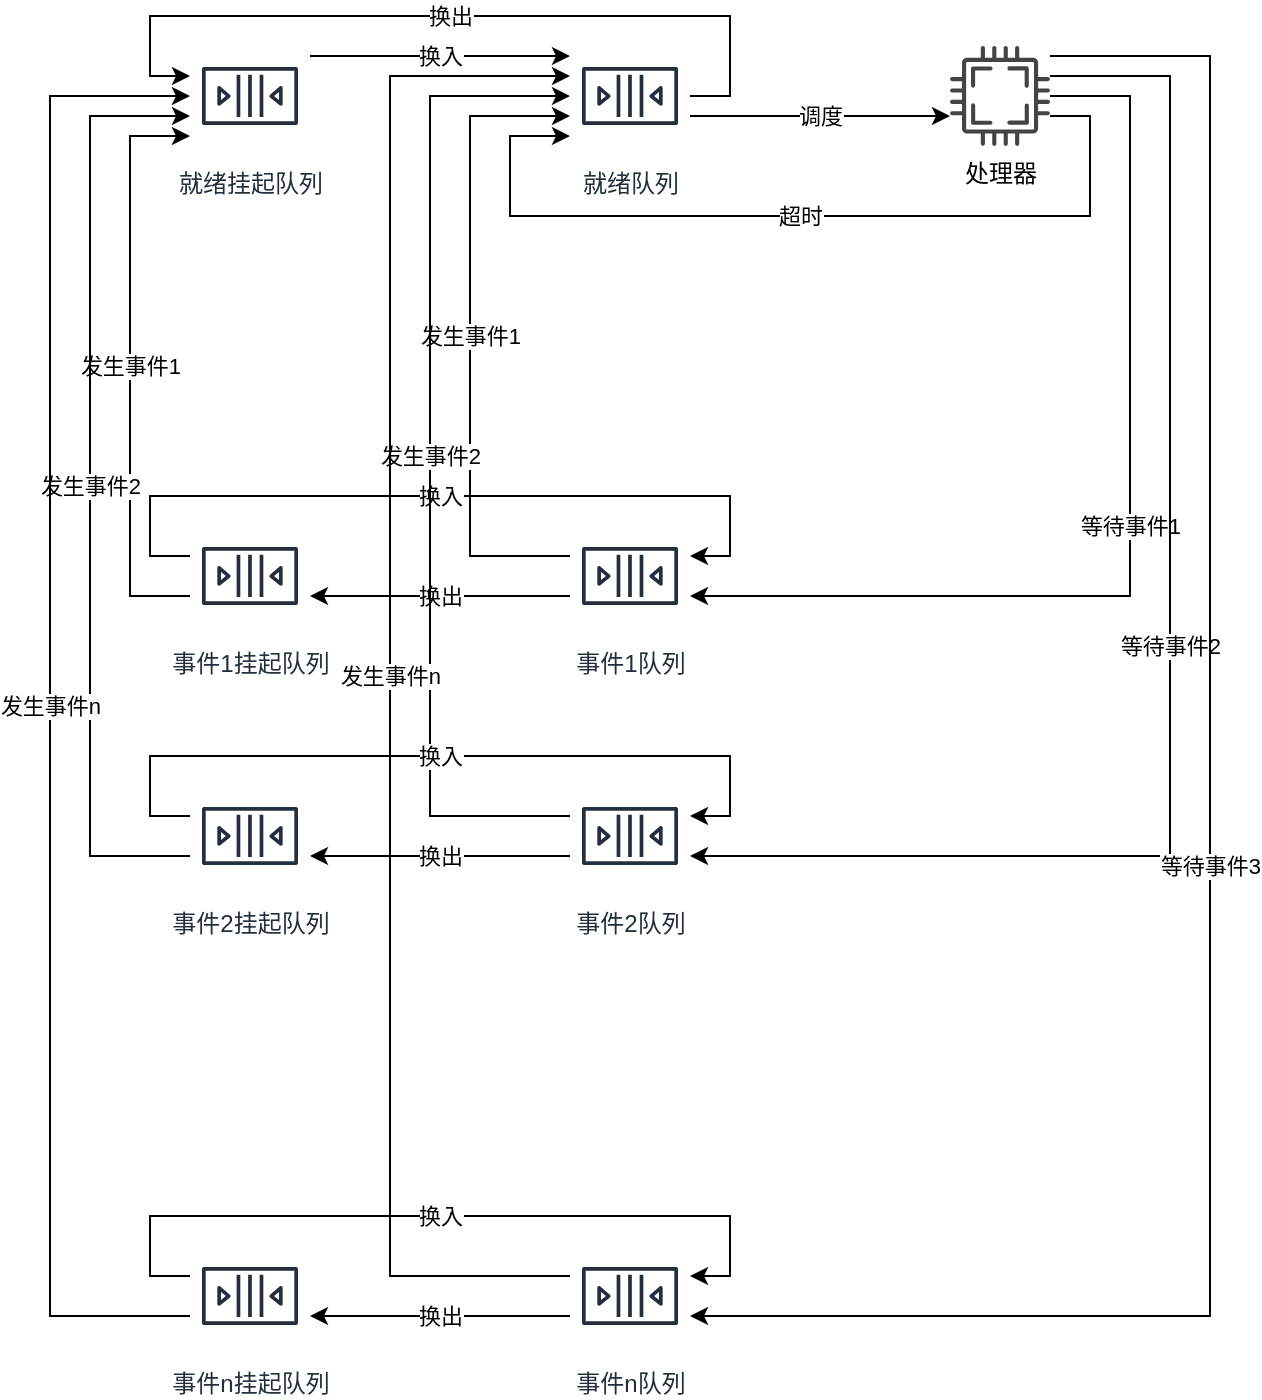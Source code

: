 <mxfile version="13.7.5" type="github">
  <diagram id="aUQ_wYazr1DgIkO7knah" name="Page-1">
    <mxGraphModel dx="1662" dy="1167" grid="1" gridSize="10" guides="1" tooltips="1" connect="1" arrows="1" fold="1" page="1" pageScale="1" pageWidth="850" pageHeight="1100" math="0" shadow="0">
      <root>
        <mxCell id="0" />
        <mxCell id="1" parent="0" />
        <mxCell id="liHzMGaKBJShzQCxFB6B-17" value="换入" style="edgeStyle=orthogonalEdgeStyle;rounded=0;orthogonalLoop=1;jettySize=auto;html=1;" edge="1" parent="1" source="liHzMGaKBJShzQCxFB6B-2" target="liHzMGaKBJShzQCxFB6B-4">
          <mxGeometry relative="1" as="geometry">
            <Array as="points">
              <mxPoint x="290" y="100" />
              <mxPoint x="290" y="100" />
            </Array>
          </mxGeometry>
        </mxCell>
        <mxCell id="liHzMGaKBJShzQCxFB6B-2" value="就绪挂起队列" style="outlineConnect=0;fontColor=#232F3E;gradientColor=none;strokeColor=#232F3E;fillColor=#ffffff;dashed=0;verticalLabelPosition=bottom;verticalAlign=top;align=center;html=1;fontSize=12;fontStyle=0;aspect=fixed;shape=mxgraph.aws4.resourceIcon;resIcon=mxgraph.aws4.queue;" vertex="1" parent="1">
          <mxGeometry x="170" y="90" width="60" height="60" as="geometry" />
        </mxCell>
        <mxCell id="liHzMGaKBJShzQCxFB6B-18" value="换出" style="edgeStyle=orthogonalEdgeStyle;rounded=0;orthogonalLoop=1;jettySize=auto;html=1;" edge="1" parent="1" source="liHzMGaKBJShzQCxFB6B-3" target="liHzMGaKBJShzQCxFB6B-7">
          <mxGeometry relative="1" as="geometry">
            <Array as="points">
              <mxPoint x="310" y="370" />
              <mxPoint x="310" y="370" />
            </Array>
          </mxGeometry>
        </mxCell>
        <mxCell id="liHzMGaKBJShzQCxFB6B-28" value="发生事件1" style="edgeStyle=orthogonalEdgeStyle;rounded=0;orthogonalLoop=1;jettySize=auto;html=1;" edge="1" parent="1" source="liHzMGaKBJShzQCxFB6B-3" target="liHzMGaKBJShzQCxFB6B-4">
          <mxGeometry relative="1" as="geometry">
            <Array as="points">
              <mxPoint x="310" y="350" />
              <mxPoint x="310" y="130" />
            </Array>
          </mxGeometry>
        </mxCell>
        <mxCell id="liHzMGaKBJShzQCxFB6B-3" value="事件1队列" style="outlineConnect=0;fontColor=#232F3E;gradientColor=none;strokeColor=#232F3E;fillColor=#ffffff;dashed=0;verticalLabelPosition=bottom;verticalAlign=top;align=center;html=1;fontSize=12;fontStyle=0;aspect=fixed;shape=mxgraph.aws4.resourceIcon;resIcon=mxgraph.aws4.queue;" vertex="1" parent="1">
          <mxGeometry x="360" y="330" width="60" height="60" as="geometry" />
        </mxCell>
        <mxCell id="liHzMGaKBJShzQCxFB6B-9" value="调度" style="edgeStyle=orthogonalEdgeStyle;rounded=0;orthogonalLoop=1;jettySize=auto;html=1;" edge="1" parent="1" source="liHzMGaKBJShzQCxFB6B-4" target="liHzMGaKBJShzQCxFB6B-8">
          <mxGeometry relative="1" as="geometry">
            <mxPoint x="390" y="110" as="targetPoint" />
            <Array as="points">
              <mxPoint x="490" y="130" />
              <mxPoint x="490" y="130" />
            </Array>
          </mxGeometry>
        </mxCell>
        <mxCell id="liHzMGaKBJShzQCxFB6B-31" value="换出" style="edgeStyle=orthogonalEdgeStyle;rounded=0;orthogonalLoop=1;jettySize=auto;html=1;" edge="1" parent="1" source="liHzMGaKBJShzQCxFB6B-4" target="liHzMGaKBJShzQCxFB6B-2">
          <mxGeometry relative="1" as="geometry">
            <Array as="points">
              <mxPoint x="440" y="120" />
              <mxPoint x="440" y="80" />
              <mxPoint x="150" y="80" />
              <mxPoint x="150" y="110" />
            </Array>
          </mxGeometry>
        </mxCell>
        <mxCell id="liHzMGaKBJShzQCxFB6B-4" value="就绪队列" style="outlineConnect=0;fontColor=#232F3E;gradientColor=none;strokeColor=#232F3E;fillColor=#ffffff;dashed=0;verticalLabelPosition=bottom;verticalAlign=top;align=center;html=1;fontSize=12;fontStyle=0;aspect=fixed;shape=mxgraph.aws4.resourceIcon;resIcon=mxgraph.aws4.queue;" vertex="1" parent="1">
          <mxGeometry x="360" y="90" width="60" height="60" as="geometry" />
        </mxCell>
        <mxCell id="liHzMGaKBJShzQCxFB6B-22" value="发生事件1" style="edgeStyle=orthogonalEdgeStyle;rounded=0;orthogonalLoop=1;jettySize=auto;html=1;" edge="1" parent="1" source="liHzMGaKBJShzQCxFB6B-7" target="liHzMGaKBJShzQCxFB6B-2">
          <mxGeometry relative="1" as="geometry">
            <Array as="points">
              <mxPoint x="140" y="370" />
              <mxPoint x="140" y="140" />
            </Array>
          </mxGeometry>
        </mxCell>
        <mxCell id="liHzMGaKBJShzQCxFB6B-25" value="换入" style="edgeStyle=orthogonalEdgeStyle;rounded=0;orthogonalLoop=1;jettySize=auto;html=1;" edge="1" parent="1" source="liHzMGaKBJShzQCxFB6B-7" target="liHzMGaKBJShzQCxFB6B-3">
          <mxGeometry relative="1" as="geometry">
            <Array as="points">
              <mxPoint x="150" y="350" />
              <mxPoint x="150" y="320" />
              <mxPoint x="440" y="320" />
              <mxPoint x="440" y="350" />
            </Array>
          </mxGeometry>
        </mxCell>
        <mxCell id="liHzMGaKBJShzQCxFB6B-7" value="事件1挂起队列" style="outlineConnect=0;fontColor=#232F3E;gradientColor=none;strokeColor=#232F3E;fillColor=#ffffff;dashed=0;verticalLabelPosition=bottom;verticalAlign=top;align=center;html=1;fontSize=12;fontStyle=0;aspect=fixed;shape=mxgraph.aws4.resourceIcon;resIcon=mxgraph.aws4.queue;" vertex="1" parent="1">
          <mxGeometry x="170" y="330" width="60" height="60" as="geometry" />
        </mxCell>
        <mxCell id="liHzMGaKBJShzQCxFB6B-14" value="等待事件1" style="edgeStyle=orthogonalEdgeStyle;rounded=0;orthogonalLoop=1;jettySize=auto;html=1;" edge="1" parent="1" source="liHzMGaKBJShzQCxFB6B-8" target="liHzMGaKBJShzQCxFB6B-3">
          <mxGeometry relative="1" as="geometry">
            <Array as="points">
              <mxPoint x="640" y="120" />
              <mxPoint x="640" y="370" />
            </Array>
          </mxGeometry>
        </mxCell>
        <mxCell id="liHzMGaKBJShzQCxFB6B-15" value="等待事件2" style="edgeStyle=orthogonalEdgeStyle;rounded=0;orthogonalLoop=1;jettySize=auto;html=1;" edge="1" parent="1" source="liHzMGaKBJShzQCxFB6B-8" target="liHzMGaKBJShzQCxFB6B-10">
          <mxGeometry relative="1" as="geometry">
            <Array as="points">
              <mxPoint x="660" y="110" />
              <mxPoint x="660" y="500" />
            </Array>
          </mxGeometry>
        </mxCell>
        <mxCell id="liHzMGaKBJShzQCxFB6B-16" value="等待事件3" style="edgeStyle=orthogonalEdgeStyle;rounded=0;orthogonalLoop=1;jettySize=auto;html=1;" edge="1" parent="1" source="liHzMGaKBJShzQCxFB6B-8" target="liHzMGaKBJShzQCxFB6B-11">
          <mxGeometry relative="1" as="geometry">
            <Array as="points">
              <mxPoint x="680" y="100" />
              <mxPoint x="680" y="730" />
            </Array>
          </mxGeometry>
        </mxCell>
        <mxCell id="liHzMGaKBJShzQCxFB6B-32" value="超时" style="edgeStyle=orthogonalEdgeStyle;rounded=0;orthogonalLoop=1;jettySize=auto;html=1;" edge="1" parent="1" source="liHzMGaKBJShzQCxFB6B-8" target="liHzMGaKBJShzQCxFB6B-4">
          <mxGeometry relative="1" as="geometry">
            <Array as="points">
              <mxPoint x="620" y="130" />
              <mxPoint x="620" y="180" />
              <mxPoint x="330" y="180" />
              <mxPoint x="330" y="140" />
            </Array>
          </mxGeometry>
        </mxCell>
        <mxCell id="liHzMGaKBJShzQCxFB6B-8" value="处理器" style="pointerEvents=1;shadow=0;dashed=0;html=1;strokeColor=none;fillColor=#434445;aspect=fixed;labelPosition=center;verticalLabelPosition=bottom;verticalAlign=top;align=center;outlineConnect=0;shape=mxgraph.vvd.cpu;" vertex="1" parent="1">
          <mxGeometry x="550" y="95" width="50" height="50" as="geometry" />
        </mxCell>
        <mxCell id="liHzMGaKBJShzQCxFB6B-19" value="换出" style="edgeStyle=orthogonalEdgeStyle;rounded=0;orthogonalLoop=1;jettySize=auto;html=1;" edge="1" parent="1" source="liHzMGaKBJShzQCxFB6B-10" target="liHzMGaKBJShzQCxFB6B-12">
          <mxGeometry relative="1" as="geometry">
            <Array as="points">
              <mxPoint x="290" y="500" />
              <mxPoint x="290" y="500" />
            </Array>
          </mxGeometry>
        </mxCell>
        <mxCell id="liHzMGaKBJShzQCxFB6B-29" value="发生事件2" style="edgeStyle=orthogonalEdgeStyle;rounded=0;orthogonalLoop=1;jettySize=auto;html=1;" edge="1" parent="1" source="liHzMGaKBJShzQCxFB6B-10" target="liHzMGaKBJShzQCxFB6B-4">
          <mxGeometry relative="1" as="geometry">
            <Array as="points">
              <mxPoint x="290" y="480" />
              <mxPoint x="290" y="120" />
            </Array>
          </mxGeometry>
        </mxCell>
        <mxCell id="liHzMGaKBJShzQCxFB6B-10" value="事件2队列" style="outlineConnect=0;fontColor=#232F3E;gradientColor=none;strokeColor=#232F3E;fillColor=#ffffff;dashed=0;verticalLabelPosition=bottom;verticalAlign=top;align=center;html=1;fontSize=12;fontStyle=0;aspect=fixed;shape=mxgraph.aws4.resourceIcon;resIcon=mxgraph.aws4.queue;" vertex="1" parent="1">
          <mxGeometry x="360" y="460" width="60" height="60" as="geometry" />
        </mxCell>
        <mxCell id="liHzMGaKBJShzQCxFB6B-20" value="换出" style="edgeStyle=orthogonalEdgeStyle;rounded=0;orthogonalLoop=1;jettySize=auto;html=1;" edge="1" parent="1" source="liHzMGaKBJShzQCxFB6B-11" target="liHzMGaKBJShzQCxFB6B-13">
          <mxGeometry relative="1" as="geometry">
            <Array as="points">
              <mxPoint x="300" y="730" />
              <mxPoint x="300" y="730" />
            </Array>
          </mxGeometry>
        </mxCell>
        <mxCell id="liHzMGaKBJShzQCxFB6B-30" value="发生事件n" style="edgeStyle=orthogonalEdgeStyle;rounded=0;orthogonalLoop=1;jettySize=auto;html=1;" edge="1" parent="1" source="liHzMGaKBJShzQCxFB6B-11" target="liHzMGaKBJShzQCxFB6B-4">
          <mxGeometry relative="1" as="geometry">
            <Array as="points">
              <mxPoint x="270" y="710" />
              <mxPoint x="270" y="110" />
            </Array>
          </mxGeometry>
        </mxCell>
        <mxCell id="liHzMGaKBJShzQCxFB6B-11" value="事件n队列" style="outlineConnect=0;fontColor=#232F3E;gradientColor=none;strokeColor=#232F3E;fillColor=#ffffff;dashed=0;verticalLabelPosition=bottom;verticalAlign=top;align=center;html=1;fontSize=12;fontStyle=0;aspect=fixed;shape=mxgraph.aws4.resourceIcon;resIcon=mxgraph.aws4.queue;" vertex="1" parent="1">
          <mxGeometry x="360" y="690" width="60" height="60" as="geometry" />
        </mxCell>
        <mxCell id="liHzMGaKBJShzQCxFB6B-23" value="发生事件2" style="edgeStyle=orthogonalEdgeStyle;rounded=0;orthogonalLoop=1;jettySize=auto;html=1;" edge="1" parent="1" source="liHzMGaKBJShzQCxFB6B-12" target="liHzMGaKBJShzQCxFB6B-2">
          <mxGeometry relative="1" as="geometry">
            <Array as="points">
              <mxPoint x="120" y="500" />
              <mxPoint x="120" y="130" />
            </Array>
          </mxGeometry>
        </mxCell>
        <mxCell id="liHzMGaKBJShzQCxFB6B-26" value="换入" style="edgeStyle=orthogonalEdgeStyle;rounded=0;orthogonalLoop=1;jettySize=auto;html=1;" edge="1" parent="1" source="liHzMGaKBJShzQCxFB6B-12" target="liHzMGaKBJShzQCxFB6B-10">
          <mxGeometry relative="1" as="geometry">
            <Array as="points">
              <mxPoint x="150" y="480" />
              <mxPoint x="150" y="450" />
              <mxPoint x="440" y="450" />
              <mxPoint x="440" y="480" />
            </Array>
          </mxGeometry>
        </mxCell>
        <mxCell id="liHzMGaKBJShzQCxFB6B-12" value="事件2挂起队列" style="outlineConnect=0;fontColor=#232F3E;gradientColor=none;strokeColor=#232F3E;fillColor=#ffffff;dashed=0;verticalLabelPosition=bottom;verticalAlign=top;align=center;html=1;fontSize=12;fontStyle=0;aspect=fixed;shape=mxgraph.aws4.resourceIcon;resIcon=mxgraph.aws4.queue;" vertex="1" parent="1">
          <mxGeometry x="170" y="460" width="60" height="60" as="geometry" />
        </mxCell>
        <mxCell id="liHzMGaKBJShzQCxFB6B-24" value="发生事件n" style="edgeStyle=orthogonalEdgeStyle;rounded=0;orthogonalLoop=1;jettySize=auto;html=1;" edge="1" parent="1" source="liHzMGaKBJShzQCxFB6B-13" target="liHzMGaKBJShzQCxFB6B-2">
          <mxGeometry relative="1" as="geometry">
            <Array as="points">
              <mxPoint x="100" y="730" />
              <mxPoint x="100" y="120" />
            </Array>
          </mxGeometry>
        </mxCell>
        <mxCell id="liHzMGaKBJShzQCxFB6B-27" value="换入" style="edgeStyle=orthogonalEdgeStyle;rounded=0;orthogonalLoop=1;jettySize=auto;html=1;" edge="1" parent="1" source="liHzMGaKBJShzQCxFB6B-13" target="liHzMGaKBJShzQCxFB6B-11">
          <mxGeometry relative="1" as="geometry">
            <Array as="points">
              <mxPoint x="150" y="710" />
              <mxPoint x="150" y="680" />
              <mxPoint x="440" y="680" />
              <mxPoint x="440" y="710" />
            </Array>
          </mxGeometry>
        </mxCell>
        <mxCell id="liHzMGaKBJShzQCxFB6B-13" value="事件n挂起队列" style="outlineConnect=0;fontColor=#232F3E;gradientColor=none;strokeColor=#232F3E;fillColor=#ffffff;dashed=0;verticalLabelPosition=bottom;verticalAlign=top;align=center;html=1;fontSize=12;fontStyle=0;aspect=fixed;shape=mxgraph.aws4.resourceIcon;resIcon=mxgraph.aws4.queue;" vertex="1" parent="1">
          <mxGeometry x="170" y="690" width="60" height="60" as="geometry" />
        </mxCell>
      </root>
    </mxGraphModel>
  </diagram>
</mxfile>
